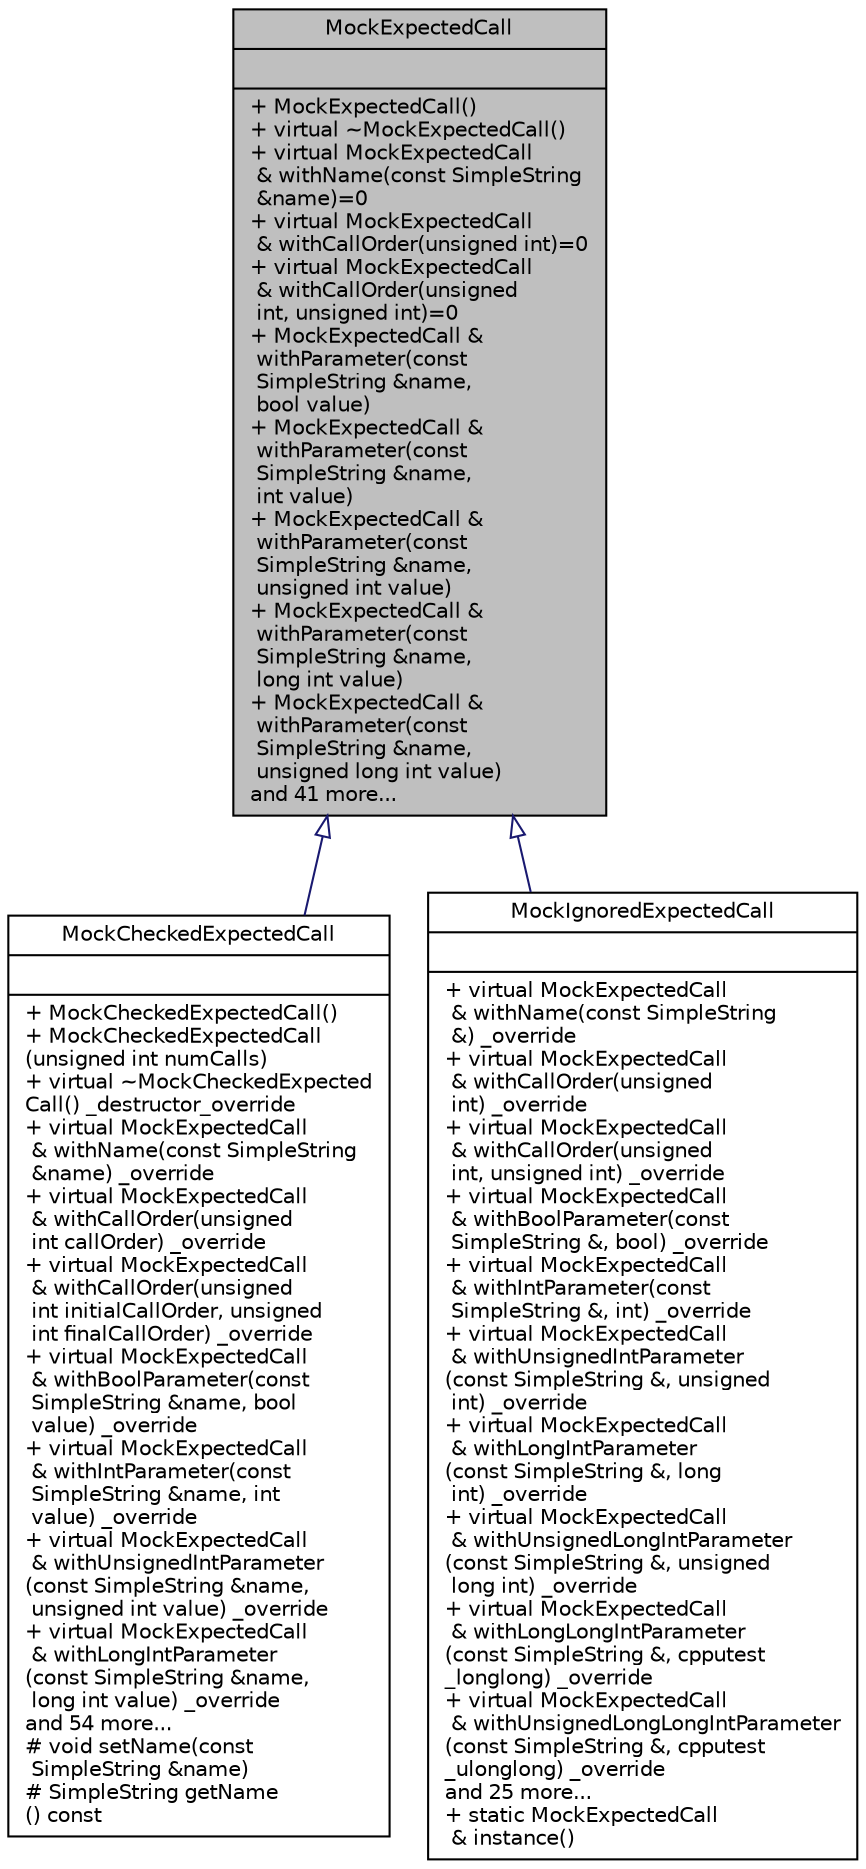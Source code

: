 digraph "MockExpectedCall"
{
 // LATEX_PDF_SIZE
  edge [fontname="Helvetica",fontsize="10",labelfontname="Helvetica",labelfontsize="10"];
  node [fontname="Helvetica",fontsize="10",shape=record];
  Node1 [label="{MockExpectedCall\n||+  MockExpectedCall()\l+ virtual ~MockExpectedCall()\l+ virtual MockExpectedCall\l & withName(const SimpleString\l &name)=0\l+ virtual MockExpectedCall\l & withCallOrder(unsigned int)=0\l+ virtual MockExpectedCall\l & withCallOrder(unsigned\l int, unsigned int)=0\l+ MockExpectedCall &\l withParameter(const\l SimpleString &name,\l bool value)\l+ MockExpectedCall &\l withParameter(const\l SimpleString &name,\l int value)\l+ MockExpectedCall &\l withParameter(const\l SimpleString &name,\l unsigned int value)\l+ MockExpectedCall &\l withParameter(const\l SimpleString &name,\l long int value)\l+ MockExpectedCall &\l withParameter(const\l SimpleString &name,\l unsigned long int value)\land 41 more...\l}",height=0.2,width=0.4,color="black", fillcolor="grey75", style="filled", fontcolor="black",tooltip=" "];
  Node1 -> Node2 [dir="back",color="midnightblue",fontsize="10",style="solid",arrowtail="onormal",fontname="Helvetica"];
  Node2 [label="{MockCheckedExpectedCall\n||+  MockCheckedExpectedCall()\l+  MockCheckedExpectedCall\l(unsigned int numCalls)\l+ virtual ~MockCheckedExpected\lCall() _destructor_override\l+ virtual MockExpectedCall\l & withName(const SimpleString\l &name) _override\l+ virtual MockExpectedCall\l & withCallOrder(unsigned\l int callOrder) _override\l+ virtual MockExpectedCall\l & withCallOrder(unsigned\l int initialCallOrder, unsigned\l int finalCallOrder) _override\l+ virtual MockExpectedCall\l & withBoolParameter(const\l SimpleString &name, bool\l value) _override\l+ virtual MockExpectedCall\l & withIntParameter(const\l SimpleString &name, int\l value) _override\l+ virtual MockExpectedCall\l & withUnsignedIntParameter\l(const SimpleString &name,\l unsigned int value) _override\l+ virtual MockExpectedCall\l & withLongIntParameter\l(const SimpleString &name,\l long int value) _override\land 54 more...\l# void setName(const\l SimpleString &name)\l# SimpleString getName\l() const\l}",height=0.2,width=0.4,color="black", fillcolor="white", style="filled",URL="$class_mock_checked_expected_call.html",tooltip=" "];
  Node1 -> Node3 [dir="back",color="midnightblue",fontsize="10",style="solid",arrowtail="onormal",fontname="Helvetica"];
  Node3 [label="{MockIgnoredExpectedCall\n||+ virtual MockExpectedCall\l & withName(const SimpleString\l &) _override\l+ virtual MockExpectedCall\l & withCallOrder(unsigned\l int) _override\l+ virtual MockExpectedCall\l & withCallOrder(unsigned\l int, unsigned int) _override\l+ virtual MockExpectedCall\l & withBoolParameter(const\l SimpleString &, bool) _override\l+ virtual MockExpectedCall\l & withIntParameter(const\l SimpleString &, int) _override\l+ virtual MockExpectedCall\l & withUnsignedIntParameter\l(const SimpleString &, unsigned\l int) _override\l+ virtual MockExpectedCall\l & withLongIntParameter\l(const SimpleString &, long\l int) _override\l+ virtual MockExpectedCall\l & withUnsignedLongIntParameter\l(const SimpleString &, unsigned\l long int) _override\l+ virtual MockExpectedCall\l & withLongLongIntParameter\l(const SimpleString &, cpputest\l_longlong) _override\l+ virtual MockExpectedCall\l & withUnsignedLongLongIntParameter\l(const SimpleString &, cpputest\l_ulonglong) _override\land 25 more...\l+ static MockExpectedCall\l & instance()\l}",height=0.2,width=0.4,color="black", fillcolor="white", style="filled",URL="$class_mock_ignored_expected_call.html",tooltip=" "];
}
